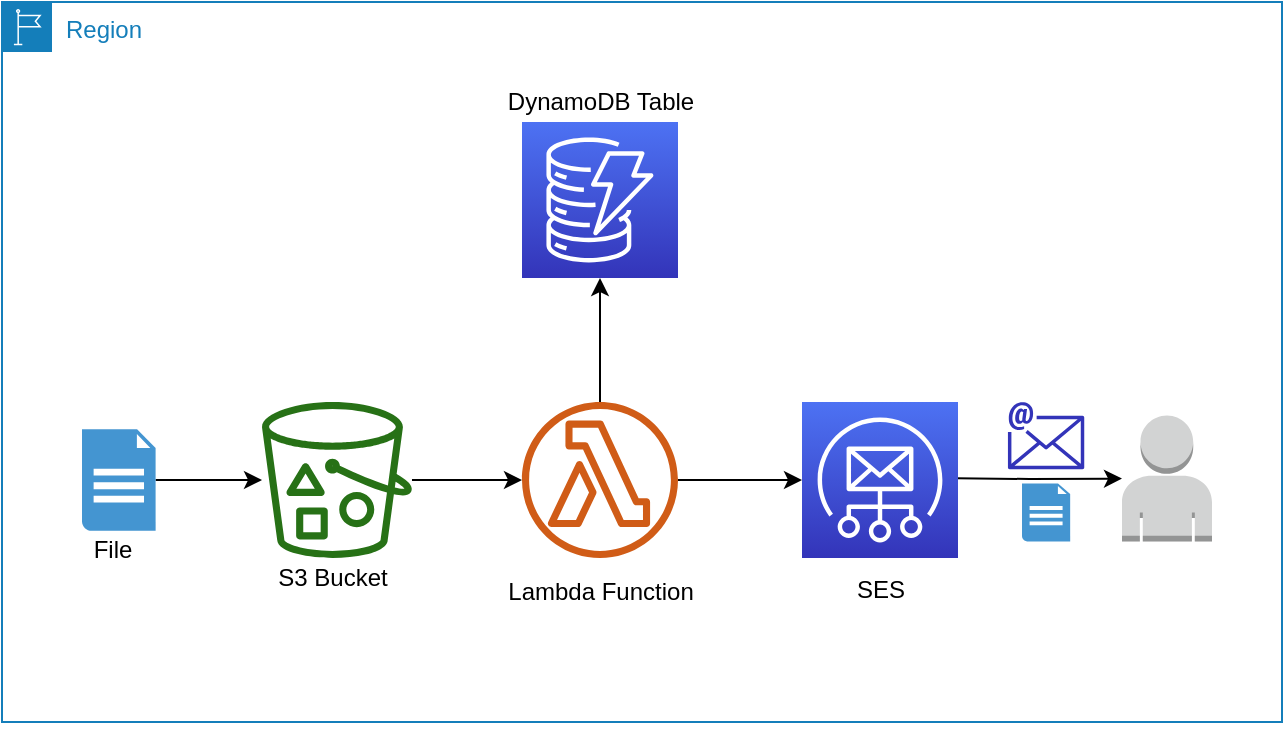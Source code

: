 <mxfile version="12.4.8" type="device"><diagram id="0V6BCNfa--sC2H9peeuq" name="Page-1"><mxGraphModel dx="1191" dy="1062" grid="1" gridSize="10" guides="1" tooltips="1" connect="1" arrows="1" fold="1" page="1" pageScale="1" pageWidth="1920" pageHeight="1200" math="0" shadow="0"><root><mxCell id="0"/><mxCell id="1" parent="0"/><mxCell id="EuBtT91jv5bhVllnaHKE-1" value="Region" style="points=[[0,0],[0.25,0],[0.5,0],[0.75,0],[1,0],[1,0.25],[1,0.5],[1,0.75],[1,1],[0.75,1],[0.5,1],[0.25,1],[0,1],[0,0.75],[0,0.5],[0,0.25]];outlineConnect=0;gradientColor=none;html=1;whiteSpace=wrap;fontSize=12;fontStyle=0;shape=mxgraph.aws4.group;grIcon=mxgraph.aws4.group_region;strokeColor=#147EBA;fillColor=none;verticalAlign=top;align=left;spacingLeft=30;fontColor=#147EBA;dashed=0;" parent="1" vertex="1"><mxGeometry x="360" y="120" width="640" height="360" as="geometry"/></mxCell><mxCell id="EuBtT91jv5bhVllnaHKE-7" style="edgeStyle=orthogonalEdgeStyle;rounded=0;orthogonalLoop=1;jettySize=auto;html=1;" parent="1" source="EuBtT91jv5bhVllnaHKE-19" target="EuBtT91jv5bhVllnaHKE-4" edge="1"><mxGeometry relative="1" as="geometry"><mxPoint x="575" y="359" as="sourcePoint"/></mxGeometry></mxCell><mxCell id="EuBtT91jv5bhVllnaHKE-10" style="edgeStyle=orthogonalEdgeStyle;rounded=0;orthogonalLoop=1;jettySize=auto;html=1;" parent="1" source="EuBtT91jv5bhVllnaHKE-4" target="EuBtT91jv5bhVllnaHKE-6" edge="1"><mxGeometry relative="1" as="geometry"><Array as="points"><mxPoint x="659" y="281"/></Array></mxGeometry></mxCell><mxCell id="keCHzcXwoHK_hXSUvYDM-2" style="edgeStyle=orthogonalEdgeStyle;rounded=0;orthogonalLoop=1;jettySize=auto;html=1;" edge="1" parent="1" source="EuBtT91jv5bhVllnaHKE-4" target="keCHzcXwoHK_hXSUvYDM-3"><mxGeometry relative="1" as="geometry"><mxPoint x="750.5" y="359" as="targetPoint"/></mxGeometry></mxCell><mxCell id="EuBtT91jv5bhVllnaHKE-4" value="" style="outlineConnect=0;fontColor=#232F3E;gradientColor=none;fillColor=#D05C17;strokeColor=none;dashed=0;verticalLabelPosition=bottom;verticalAlign=top;align=center;html=1;fontSize=12;fontStyle=0;aspect=fixed;pointerEvents=1;shape=mxgraph.aws4.lambda_function;" parent="1" vertex="1"><mxGeometry x="620" y="320" width="78" height="78" as="geometry"/></mxCell><mxCell id="EuBtT91jv5bhVllnaHKE-18" style="edgeStyle=orthogonalEdgeStyle;rounded=0;orthogonalLoop=1;jettySize=auto;html=1;" parent="1" target="EuBtT91jv5bhVllnaHKE-16" edge="1"><mxGeometry relative="1" as="geometry"><mxPoint x="826.5" y="358" as="sourcePoint"/></mxGeometry></mxCell><mxCell id="EuBtT91jv5bhVllnaHKE-6" value="" style="outlineConnect=0;fontColor=#232F3E;gradientColor=#4D72F3;gradientDirection=north;fillColor=#3334B9;strokeColor=#ffffff;dashed=0;verticalLabelPosition=bottom;verticalAlign=top;align=center;html=1;fontSize=12;fontStyle=0;aspect=fixed;shape=mxgraph.aws4.resourceIcon;resIcon=mxgraph.aws4.dynamodb;" parent="1" vertex="1"><mxGeometry x="620" y="180" width="78" height="78" as="geometry"/></mxCell><mxCell id="EuBtT91jv5bhVllnaHKE-16" value="" style="outlineConnect=0;dashed=0;verticalLabelPosition=bottom;verticalAlign=top;align=center;html=1;shape=mxgraph.aws3.user;fillColor=#D2D3D3;gradientColor=none;" parent="1" vertex="1"><mxGeometry x="920" y="326.75" width="45" height="63" as="geometry"/></mxCell><mxCell id="EuBtT91jv5bhVllnaHKE-17" value="" style="outlineConnect=0;fontColor=#232F3E;gradientColor=none;fillColor=#3334B9;strokeColor=none;dashed=0;verticalLabelPosition=bottom;verticalAlign=top;align=center;html=1;fontSize=12;fontStyle=0;aspect=fixed;pointerEvents=1;shape=mxgraph.aws4.email;" parent="1" vertex="1"><mxGeometry x="862.97" y="320" width="38.15" height="33.75" as="geometry"/></mxCell><mxCell id="EuBtT91jv5bhVllnaHKE-19" value="" style="outlineConnect=0;fontColor=#232F3E;gradientColor=none;fillColor=#277116;strokeColor=none;dashed=0;verticalLabelPosition=bottom;verticalAlign=top;align=center;html=1;fontSize=12;fontStyle=0;aspect=fixed;pointerEvents=1;shape=mxgraph.aws4.bucket_with_objects;" parent="1" vertex="1"><mxGeometry x="490" y="320" width="75" height="78" as="geometry"/></mxCell><mxCell id="EuBtT91jv5bhVllnaHKE-26" style="edgeStyle=orthogonalEdgeStyle;rounded=0;orthogonalLoop=1;jettySize=auto;html=1;" parent="1" source="EuBtT91jv5bhVllnaHKE-25" target="EuBtT91jv5bhVllnaHKE-19" edge="1"><mxGeometry relative="1" as="geometry"/></mxCell><mxCell id="EuBtT91jv5bhVllnaHKE-25" value="" style="shadow=0;dashed=0;html=1;strokeColor=none;fillColor=#4495D1;labelPosition=center;verticalLabelPosition=bottom;verticalAlign=top;align=center;outlineConnect=0;shape=mxgraph.veeam.2d.report;" parent="1" vertex="1"><mxGeometry x="400" y="333.6" width="36.8" height="50.8" as="geometry"/></mxCell><mxCell id="EuBtT91jv5bhVllnaHKE-32" value="DynamoDB Table" style="text;html=1;resizable=0;autosize=1;align=center;verticalAlign=middle;points=[];fillColor=none;strokeColor=none;rounded=0;" parent="1" vertex="1"><mxGeometry x="604" y="160" width="110" height="20" as="geometry"/></mxCell><mxCell id="EuBtT91jv5bhVllnaHKE-33" value="SES" style="text;html=1;resizable=0;autosize=1;align=center;verticalAlign=middle;points=[];fillColor=none;strokeColor=none;rounded=0;" parent="1" vertex="1"><mxGeometry x="779" y="404.4" width="40" height="20" as="geometry"/></mxCell><mxCell id="EuBtT91jv5bhVllnaHKE-34" value="S3 Bucket" style="text;html=1;resizable=0;autosize=1;align=center;verticalAlign=middle;points=[];fillColor=none;strokeColor=none;rounded=0;" parent="1" vertex="1"><mxGeometry x="490" y="398" width="70" height="20" as="geometry"/></mxCell><mxCell id="EuBtT91jv5bhVllnaHKE-35" value="Lambda Function" style="text;html=1;resizable=0;autosize=1;align=center;verticalAlign=middle;points=[];fillColor=none;strokeColor=none;rounded=0;" parent="1" vertex="1"><mxGeometry x="604" y="404.75" width="110" height="20" as="geometry"/></mxCell><mxCell id="EuBtT91jv5bhVllnaHKE-39" style="edgeStyle=orthogonalEdgeStyle;rounded=0;orthogonalLoop=1;jettySize=auto;html=1;exitX=0.5;exitY=1;exitDx=0;exitDy=0;" parent="1" source="EuBtT91jv5bhVllnaHKE-1" target="EuBtT91jv5bhVllnaHKE-1" edge="1"><mxGeometry relative="1" as="geometry"/></mxCell><mxCell id="EuBtT91jv5bhVllnaHKE-40" value="File" style="text;html=1;resizable=0;autosize=1;align=center;verticalAlign=middle;points=[];fillColor=none;strokeColor=none;rounded=0;" parent="1" vertex="1"><mxGeometry x="400" y="384.4" width="30" height="20" as="geometry"/></mxCell><mxCell id="keCHzcXwoHK_hXSUvYDM-3" value="" style="outlineConnect=0;fontColor=#232F3E;gradientColor=#4D72F3;gradientDirection=north;fillColor=#3334B9;strokeColor=#ffffff;dashed=0;verticalLabelPosition=bottom;verticalAlign=top;align=center;html=1;fontSize=12;fontStyle=0;aspect=fixed;shape=mxgraph.aws4.resourceIcon;resIcon=mxgraph.aws4.simple_email_service;" vertex="1" parent="1"><mxGeometry x="760" y="320" width="78" height="78" as="geometry"/></mxCell><mxCell id="keCHzcXwoHK_hXSUvYDM-5" value="" style="shadow=0;dashed=0;html=1;strokeColor=none;fillColor=#4495D1;labelPosition=center;verticalLabelPosition=bottom;verticalAlign=top;align=center;outlineConnect=0;shape=mxgraph.veeam.2d.report;" vertex="1" parent="1"><mxGeometry x="870" y="360.7" width="24.08" height="29.05" as="geometry"/></mxCell></root></mxGraphModel></diagram></mxfile>